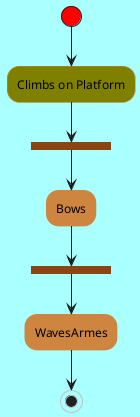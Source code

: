 @startuml
'用 skinparam 命令修改字体和颜色。
'如下场景可用：
' • 在图示定义中
' • 在引入的文件中
' • 在命令行或 ANT 任务提供的配置文件中。
'还可以为构造类型指定特殊颜色和字体

skinparam backgroundColor #AAFFFF
skinparam activity {
'开始的颜色
StartColor red
BarColor SaddleBrown
'结束的颜色
EndColor Silver
'活动的背景颜色
BackgroundColor Peru
'自定义样式，使用时需要指定
BackgroundColor<< Begin >> Olive
'边框的颜色
BorderColor Peru
'字体
FontName Impact
}
(*) --> "Climbs on Platform" << Begin >>
--> === S1 ===
--> Bows
--> === S2 ===
--> WavesArmes
--> (*)

@enduml